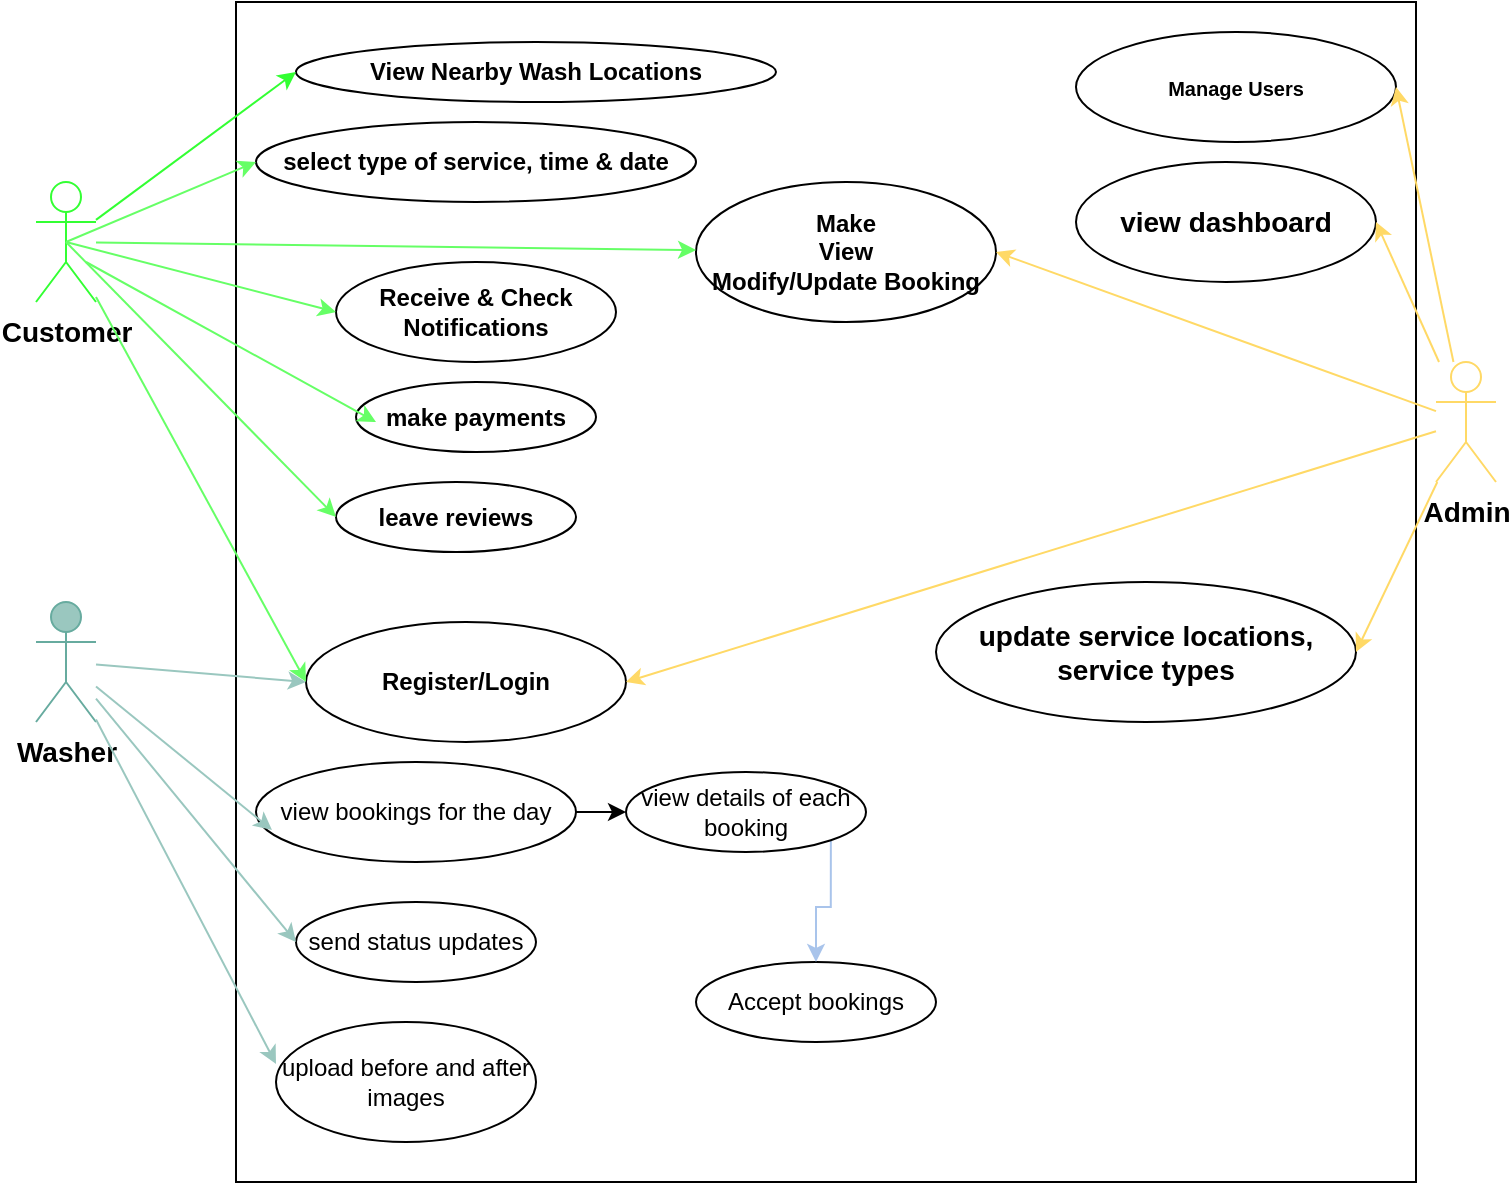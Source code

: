 <mxfile version="21.0.2" type="github">
  <diagram id="iOTVsHImJYcqJJ7Q5WOm" name="Page-1">
    <mxGraphModel dx="1665" dy="598" grid="1" gridSize="10" guides="1" tooltips="1" connect="1" arrows="1" fold="1" page="1" pageScale="1" pageWidth="850" pageHeight="1100" math="0" shadow="0">
      <root>
        <mxCell id="0" />
        <mxCell id="1" parent="0" />
        <mxCell id="4GmQlw4IMuFxA4Kg5O2g-1" value="&lt;b&gt;&lt;font style=&quot;font-size: 14px;&quot;&gt;Customer&lt;/font&gt;&lt;/b&gt;" style="shape=umlActor;verticalLabelPosition=bottom;verticalAlign=top;html=1;outlineConnect=0;strokeColor=#33FF33;" parent="1" vertex="1">
          <mxGeometry x="70" y="120" width="30" height="60" as="geometry" />
        </mxCell>
        <mxCell id="4GmQlw4IMuFxA4Kg5O2g-2" value="&lt;b&gt;&lt;font style=&quot;font-size: 14px;&quot;&gt;Washer&lt;/font&gt;&lt;/b&gt;" style="shape=umlActor;verticalLabelPosition=bottom;verticalAlign=top;html=1;outlineConnect=0;strokeColor=#67AB9F;fillColor=#9AC7BF;" parent="1" vertex="1">
          <mxGeometry x="70" y="330" width="30" height="60" as="geometry" />
        </mxCell>
        <mxCell id="4GmQlw4IMuFxA4Kg5O2g-3" value="&lt;b&gt;&lt;font style=&quot;font-size: 14px;&quot;&gt;Admin&lt;/font&gt;&lt;/b&gt;" style="shape=umlActor;verticalLabelPosition=bottom;verticalAlign=top;html=1;outlineConnect=0;strokeColor=#FFD966;" parent="1" vertex="1">
          <mxGeometry x="770" y="210" width="30" height="60" as="geometry" />
        </mxCell>
        <mxCell id="4GmQlw4IMuFxA4Kg5O2g-4" value="" style="whiteSpace=wrap;html=1;aspect=fixed;" parent="1" vertex="1">
          <mxGeometry x="170" y="30" width="590" height="590" as="geometry" />
        </mxCell>
        <mxCell id="4GmQlw4IMuFxA4Kg5O2g-7" value="&lt;b&gt;Register/Login&lt;/b&gt;" style="ellipse;whiteSpace=wrap;html=1;" parent="1" vertex="1">
          <mxGeometry x="205" y="340" width="160" height="60" as="geometry" />
        </mxCell>
        <mxCell id="4GmQlw4IMuFxA4Kg5O2g-8" value="" style="endArrow=classic;html=1;rounded=0;entryX=0;entryY=0.5;entryDx=0;entryDy=0;strokeColor=#66FF66;" parent="1" source="4GmQlw4IMuFxA4Kg5O2g-1" target="4GmQlw4IMuFxA4Kg5O2g-7" edge="1">
          <mxGeometry width="50" height="50" relative="1" as="geometry">
            <mxPoint x="120" y="180" as="sourcePoint" />
            <mxPoint x="340" y="70" as="targetPoint" />
          </mxGeometry>
        </mxCell>
        <mxCell id="4GmQlw4IMuFxA4Kg5O2g-10" value="" style="endArrow=classic;html=1;rounded=0;entryX=1;entryY=0.5;entryDx=0;entryDy=0;strokeColor=#FFD966;" parent="1" source="4GmQlw4IMuFxA4Kg5O2g-3" target="4GmQlw4IMuFxA4Kg5O2g-7" edge="1">
          <mxGeometry width="50" height="50" relative="1" as="geometry">
            <mxPoint x="490" y="110" as="sourcePoint" />
            <mxPoint x="540" y="60" as="targetPoint" />
          </mxGeometry>
        </mxCell>
        <mxCell id="4GmQlw4IMuFxA4Kg5O2g-11" value="" style="endArrow=classic;html=1;rounded=0;entryX=0;entryY=0.5;entryDx=0;entryDy=0;strokeColor=#9AC7BF;" parent="1" source="4GmQlw4IMuFxA4Kg5O2g-2" target="4GmQlw4IMuFxA4Kg5O2g-7" edge="1">
          <mxGeometry width="50" height="50" relative="1" as="geometry">
            <mxPoint x="90" y="370" as="sourcePoint" />
            <mxPoint x="170" y="120" as="targetPoint" />
          </mxGeometry>
        </mxCell>
        <mxCell id="4GmQlw4IMuFxA4Kg5O2g-12" value="&lt;b&gt;Make&lt;br&gt;View&lt;br&gt;Modify/Update Booking&lt;/b&gt;" style="ellipse;whiteSpace=wrap;html=1;" parent="1" vertex="1">
          <mxGeometry x="400" y="120" width="150" height="70" as="geometry" />
        </mxCell>
        <mxCell id="4GmQlw4IMuFxA4Kg5O2g-14" value="&lt;font style=&quot;font-size: 10px;&quot;&gt;&lt;b&gt;Manage Users&lt;/b&gt;&lt;/font&gt;" style="ellipse;whiteSpace=wrap;html=1;" parent="1" vertex="1">
          <mxGeometry x="590" y="45" width="160" height="55" as="geometry" />
        </mxCell>
        <mxCell id="4GmQlw4IMuFxA4Kg5O2g-15" value="&lt;b&gt;Receive &amp;amp; Check Notifications&lt;/b&gt;" style="ellipse;whiteSpace=wrap;html=1;" parent="1" vertex="1">
          <mxGeometry x="220" y="160" width="140" height="50" as="geometry" />
        </mxCell>
        <mxCell id="4GmQlw4IMuFxA4Kg5O2g-16" value="Accept bookings" style="ellipse;whiteSpace=wrap;html=1;" parent="1" vertex="1">
          <mxGeometry x="400" y="510" width="120" height="40" as="geometry" />
        </mxCell>
        <mxCell id="4GmQlw4IMuFxA4Kg5O2g-17" value="&lt;b&gt;View Nearby Wash Locations&lt;/b&gt;" style="ellipse;whiteSpace=wrap;html=1;" parent="1" vertex="1">
          <mxGeometry x="200" y="50" width="240" height="30" as="geometry" />
        </mxCell>
        <mxCell id="4GmQlw4IMuFxA4Kg5O2g-18" value="" style="endArrow=classic;html=1;rounded=0;strokeColor=#66FF66;" parent="1" target="4GmQlw4IMuFxA4Kg5O2g-12" edge="1" source="4GmQlw4IMuFxA4Kg5O2g-1">
          <mxGeometry width="50" height="50" relative="1" as="geometry">
            <mxPoint x="100" y="140" as="sourcePoint" />
            <mxPoint x="290" y="180" as="targetPoint" />
          </mxGeometry>
        </mxCell>
        <mxCell id="4GmQlw4IMuFxA4Kg5O2g-19" value="" style="endArrow=classic;html=1;rounded=0;entryX=1;entryY=0.5;entryDx=0;entryDy=0;strokeColor=#FFD966;" parent="1" target="4GmQlw4IMuFxA4Kg5O2g-12" edge="1" source="4GmQlw4IMuFxA4Kg5O2g-3">
          <mxGeometry width="50" height="50" relative="1" as="geometry">
            <mxPoint x="770" y="230" as="sourcePoint" />
            <mxPoint x="770" y="140" as="targetPoint" />
          </mxGeometry>
        </mxCell>
        <mxCell id="4GmQlw4IMuFxA4Kg5O2g-20" value="" style="endArrow=classic;html=1;rounded=0;entryX=0;entryY=0.5;entryDx=0;entryDy=0;strokeColor=#33FF33;" parent="1" target="4GmQlw4IMuFxA4Kg5O2g-17" edge="1" source="4GmQlw4IMuFxA4Kg5O2g-1">
          <mxGeometry width="50" height="50" relative="1" as="geometry">
            <mxPoint x="100" y="140" as="sourcePoint" />
            <mxPoint x="230" y="90" as="targetPoint" />
          </mxGeometry>
        </mxCell>
        <mxCell id="hNha6EeGuTmW_sxfGWdX-1" value="&lt;font style=&quot;font-size: 14px;&quot;&gt;&lt;b&gt;view dashboard&lt;/b&gt;&lt;/font&gt;" style="ellipse;whiteSpace=wrap;html=1;" vertex="1" parent="1">
          <mxGeometry x="590" y="110" width="150" height="60" as="geometry" />
        </mxCell>
        <mxCell id="hNha6EeGuTmW_sxfGWdX-2" value="&lt;font style=&quot;font-size: 12px;&quot;&gt;&lt;b style=&quot;&quot;&gt;select type of service, time &amp;amp; date&lt;/b&gt;&lt;/font&gt;" style="ellipse;whiteSpace=wrap;html=1;align=center;" vertex="1" parent="1">
          <mxGeometry x="180" y="90" width="220" height="40" as="geometry" />
        </mxCell>
        <mxCell id="hNha6EeGuTmW_sxfGWdX-9" style="edgeStyle=orthogonalEdgeStyle;rounded=0;orthogonalLoop=1;jettySize=auto;html=1;exitX=1;exitY=0.5;exitDx=0;exitDy=0;entryX=0;entryY=0.5;entryDx=0;entryDy=0;" edge="1" parent="1" source="hNha6EeGuTmW_sxfGWdX-5" target="hNha6EeGuTmW_sxfGWdX-6">
          <mxGeometry relative="1" as="geometry" />
        </mxCell>
        <mxCell id="hNha6EeGuTmW_sxfGWdX-5" value="view bookings for the day" style="ellipse;whiteSpace=wrap;html=1;" vertex="1" parent="1">
          <mxGeometry x="180" y="410" width="160" height="50" as="geometry" />
        </mxCell>
        <mxCell id="hNha6EeGuTmW_sxfGWdX-8" style="edgeStyle=orthogonalEdgeStyle;rounded=0;orthogonalLoop=1;jettySize=auto;html=1;exitX=1;exitY=1;exitDx=0;exitDy=0;strokeColor=#A9C4EB;" edge="1" parent="1" source="hNha6EeGuTmW_sxfGWdX-6" target="4GmQlw4IMuFxA4Kg5O2g-16">
          <mxGeometry relative="1" as="geometry" />
        </mxCell>
        <mxCell id="hNha6EeGuTmW_sxfGWdX-6" value="view details of each booking" style="ellipse;whiteSpace=wrap;html=1;" vertex="1" parent="1">
          <mxGeometry x="365" y="415" width="120" height="40" as="geometry" />
        </mxCell>
        <mxCell id="hNha6EeGuTmW_sxfGWdX-7" value="send status updates" style="ellipse;whiteSpace=wrap;html=1;" vertex="1" parent="1">
          <mxGeometry x="200" y="480" width="120" height="40" as="geometry" />
        </mxCell>
        <mxCell id="hNha6EeGuTmW_sxfGWdX-10" value="upload before and after images" style="ellipse;whiteSpace=wrap;html=1;" vertex="1" parent="1">
          <mxGeometry x="190" y="540" width="130" height="60" as="geometry" />
        </mxCell>
        <mxCell id="hNha6EeGuTmW_sxfGWdX-11" value="&lt;font style=&quot;font-size: 14px;&quot;&gt;&lt;b style=&quot;&quot;&gt;update service locations, service types&lt;/b&gt;&lt;/font&gt;" style="ellipse;whiteSpace=wrap;html=1;" vertex="1" parent="1">
          <mxGeometry x="520" y="320" width="210" height="70" as="geometry" />
        </mxCell>
        <mxCell id="hNha6EeGuTmW_sxfGWdX-12" value="" style="endArrow=classic;html=1;rounded=0;entryX=0;entryY=0.5;entryDx=0;entryDy=0;strokeColor=#9AC7BF;" edge="1" parent="1" source="4GmQlw4IMuFxA4Kg5O2g-2" target="hNha6EeGuTmW_sxfGWdX-7">
          <mxGeometry width="50" height="50" relative="1" as="geometry">
            <mxPoint x="110" y="360" as="sourcePoint" />
            <mxPoint x="245" y="310" as="targetPoint" />
          </mxGeometry>
        </mxCell>
        <mxCell id="hNha6EeGuTmW_sxfGWdX-13" value="" style="endArrow=classic;html=1;rounded=0;entryX=0.05;entryY=0.68;entryDx=0;entryDy=0;strokeColor=#9AC7BF;entryPerimeter=0;" edge="1" parent="1" source="4GmQlw4IMuFxA4Kg5O2g-2" target="hNha6EeGuTmW_sxfGWdX-5">
          <mxGeometry width="50" height="50" relative="1" as="geometry">
            <mxPoint x="100" y="350" as="sourcePoint" />
            <mxPoint x="255" y="320" as="targetPoint" />
          </mxGeometry>
        </mxCell>
        <mxCell id="hNha6EeGuTmW_sxfGWdX-14" value="" style="endArrow=classic;html=1;rounded=0;entryX=0;entryY=0.35;entryDx=0;entryDy=0;strokeColor=#9AC7BF;entryPerimeter=0;" edge="1" parent="1" source="4GmQlw4IMuFxA4Kg5O2g-2" target="hNha6EeGuTmW_sxfGWdX-10">
          <mxGeometry width="50" height="50" relative="1" as="geometry">
            <mxPoint x="110" y="360" as="sourcePoint" />
            <mxPoint x="210" y="505" as="targetPoint" />
          </mxGeometry>
        </mxCell>
        <mxCell id="hNha6EeGuTmW_sxfGWdX-15" value="" style="endArrow=classic;html=1;rounded=0;entryX=1;entryY=0.5;entryDx=0;entryDy=0;strokeColor=#FFD966;" edge="1" parent="1" source="4GmQlw4IMuFxA4Kg5O2g-3" target="4GmQlw4IMuFxA4Kg5O2g-14">
          <mxGeometry width="50" height="50" relative="1" as="geometry">
            <mxPoint x="780" y="240" as="sourcePoint" />
            <mxPoint x="540" y="220" as="targetPoint" />
          </mxGeometry>
        </mxCell>
        <mxCell id="hNha6EeGuTmW_sxfGWdX-16" value="" style="endArrow=classic;html=1;rounded=0;entryX=1;entryY=0.5;entryDx=0;entryDy=0;strokeColor=#FFD966;" edge="1" parent="1" source="4GmQlw4IMuFxA4Kg5O2g-3" target="hNha6EeGuTmW_sxfGWdX-1">
          <mxGeometry width="50" height="50" relative="1" as="geometry">
            <mxPoint x="790" y="250" as="sourcePoint" />
            <mxPoint x="550" y="230" as="targetPoint" />
          </mxGeometry>
        </mxCell>
        <mxCell id="hNha6EeGuTmW_sxfGWdX-17" value="" style="endArrow=classic;html=1;rounded=0;entryX=1;entryY=0.5;entryDx=0;entryDy=0;strokeColor=#FFD966;" edge="1" parent="1" source="4GmQlw4IMuFxA4Kg5O2g-3" target="hNha6EeGuTmW_sxfGWdX-11">
          <mxGeometry width="50" height="50" relative="1" as="geometry">
            <mxPoint x="800" y="260" as="sourcePoint" />
            <mxPoint x="560" y="240" as="targetPoint" />
          </mxGeometry>
        </mxCell>
        <mxCell id="hNha6EeGuTmW_sxfGWdX-18" value="" style="endArrow=classic;html=1;rounded=0;exitX=0.5;exitY=0.5;exitDx=0;exitDy=0;exitPerimeter=0;entryX=0;entryY=0.5;entryDx=0;entryDy=0;strokeColor=#66FF66;" edge="1" parent="1" source="4GmQlw4IMuFxA4Kg5O2g-1" target="4GmQlw4IMuFxA4Kg5O2g-15">
          <mxGeometry width="50" height="50" relative="1" as="geometry">
            <mxPoint x="110" y="150" as="sourcePoint" />
            <mxPoint x="245" y="310" as="targetPoint" />
          </mxGeometry>
        </mxCell>
        <mxCell id="hNha6EeGuTmW_sxfGWdX-19" value="" style="endArrow=classic;html=1;rounded=0;strokeColor=#66FF66;entryX=0;entryY=0.5;entryDx=0;entryDy=0;exitX=0.5;exitY=0.5;exitDx=0;exitDy=0;exitPerimeter=0;" edge="1" parent="1" source="4GmQlw4IMuFxA4Kg5O2g-1" target="hNha6EeGuTmW_sxfGWdX-2">
          <mxGeometry width="50" height="50" relative="1" as="geometry">
            <mxPoint x="110" y="162" as="sourcePoint" />
            <mxPoint x="394" y="209" as="targetPoint" />
          </mxGeometry>
        </mxCell>
        <mxCell id="hNha6EeGuTmW_sxfGWdX-20" value="&lt;b&gt;leave reviews&lt;/b&gt;" style="ellipse;whiteSpace=wrap;html=1;align=center;" vertex="1" parent="1">
          <mxGeometry x="220" y="270" width="120" height="35" as="geometry" />
        </mxCell>
        <mxCell id="hNha6EeGuTmW_sxfGWdX-21" value="" style="endArrow=classic;html=1;rounded=0;entryX=0;entryY=0.5;entryDx=0;entryDy=0;strokeColor=#66FF66;exitX=0.5;exitY=0.5;exitDx=0;exitDy=0;exitPerimeter=0;" edge="1" parent="1" source="4GmQlw4IMuFxA4Kg5O2g-1" target="hNha6EeGuTmW_sxfGWdX-20">
          <mxGeometry width="50" height="50" relative="1" as="geometry">
            <mxPoint x="110" y="175" as="sourcePoint" />
            <mxPoint x="245" y="310" as="targetPoint" />
          </mxGeometry>
        </mxCell>
        <mxCell id="hNha6EeGuTmW_sxfGWdX-22" value="&lt;b&gt;make payments&lt;/b&gt;" style="ellipse;whiteSpace=wrap;html=1;align=center;" vertex="1" parent="1">
          <mxGeometry x="230" y="220" width="120" height="35" as="geometry" />
        </mxCell>
        <mxCell id="hNha6EeGuTmW_sxfGWdX-23" value="" style="endArrow=classic;html=1;rounded=0;strokeColor=#66FF66;exitX=0.5;exitY=0.5;exitDx=0;exitDy=0;exitPerimeter=0;" edge="1" parent="1">
          <mxGeometry width="50" height="50" relative="1" as="geometry">
            <mxPoint x="95" y="160" as="sourcePoint" />
            <mxPoint x="240" y="240" as="targetPoint" />
          </mxGeometry>
        </mxCell>
      </root>
    </mxGraphModel>
  </diagram>
</mxfile>

